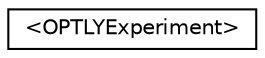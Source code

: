 digraph "Graphical Class Hierarchy"
{
  edge [fontname="Helvetica",fontsize="10",labelfontname="Helvetica",labelfontsize="10"];
  node [fontname="Helvetica",fontsize="10",shape=record];
  rankdir="LR";
  Node0 [label="\<OPTLYExperiment\>",height=0.2,width=0.4,color="black", fillcolor="white", style="filled",URL="$protocol_o_p_t_l_y_experiment-p.html"];
}
